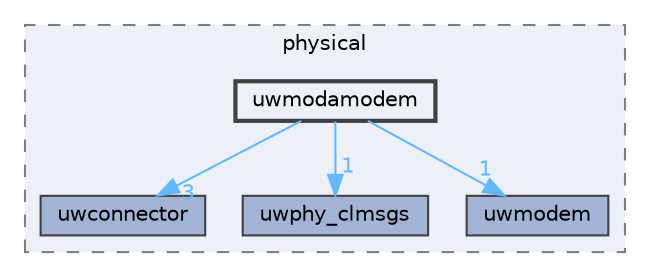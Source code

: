 digraph "uwmodamodem"
{
 // LATEX_PDF_SIZE
  bgcolor="transparent";
  edge [fontname=Helvetica,fontsize=10,labelfontname=Helvetica,labelfontsize=10];
  node [fontname=Helvetica,fontsize=10,shape=box,height=0.2,width=0.4];
  compound=true
  subgraph clusterdir_72e4c916a7f28a58468fd1f36d6e4463 {
    graph [ bgcolor="#edf0f7", pencolor="grey50", label="physical", fontname=Helvetica,fontsize=10 style="filled,dashed", URL="dir_72e4c916a7f28a58468fd1f36d6e4463.html",tooltip=""]
  dir_2991212d198adb95bc316ff59612b25f [label="uwconnector", fillcolor="#a2b4d6", color="grey25", style="filled", URL="dir_2991212d198adb95bc316ff59612b25f.html",tooltip=""];
  dir_92cd2884c7b6ca3cfe95d707ff9d1394 [label="uwphy_clmsgs", fillcolor="#a2b4d6", color="grey25", style="filled", URL="dir_92cd2884c7b6ca3cfe95d707ff9d1394.html",tooltip=""];
  dir_9dd89c4ae6c92e9fac380ce84ffcd40f [label="uwmodem", fillcolor="#a2b4d6", color="grey25", style="filled", URL="dir_9dd89c4ae6c92e9fac380ce84ffcd40f.html",tooltip=""];
  dir_031814841cda1d7c811efaef81417a56 [label="uwmodamodem", fillcolor="#edf0f7", color="grey25", style="filled,bold", URL="dir_031814841cda1d7c811efaef81417a56.html",tooltip=""];
  }
  dir_031814841cda1d7c811efaef81417a56->dir_2991212d198adb95bc316ff59612b25f [headlabel="3", labeldistance=1.5 headhref="dir_000062_000042.html" href="dir_000062_000042.html" color="steelblue1" fontcolor="steelblue1"];
  dir_031814841cda1d7c811efaef81417a56->dir_92cd2884c7b6ca3cfe95d707ff9d1394 [headlabel="1", labeldistance=1.5 headhref="dir_000062_000076.html" href="dir_000062_000076.html" color="steelblue1" fontcolor="steelblue1"];
  dir_031814841cda1d7c811efaef81417a56->dir_9dd89c4ae6c92e9fac380ce84ffcd40f [headlabel="1", labeldistance=1.5 headhref="dir_000062_000063.html" href="dir_000062_000063.html" color="steelblue1" fontcolor="steelblue1"];
}
